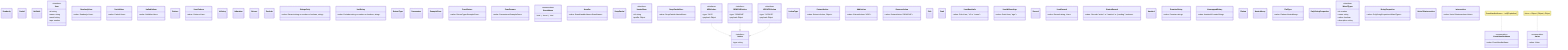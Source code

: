 classDiagram
  %% Legend
  %% --|> : Inheritance (extends)
  %% ..|> : Implementation (implements)
  %% --* : Composition (has/contains)
  %% -- : Association

  %% Errors encountered during conversion:
  %% - TS6200: Definitions of the following identifiers conflict with those in another file: Readonly, Partial, Extract, Exclude, ReturnType, Parameters, Pick, Omit, Record, Awaited

  class Readonly {
  }

  class Partial {
  }

  class Nullable {
  }

  class User {
    <<interface>>
    +id: string
    +name: string
    +email: string
    +age: number
  }

  class ReadonlyUser {
    +value: Readonly~User~
  }

  class PartialUser {
    +value: Partial~User~
  }

  class NullableUser {
    +value: Nullable~User~
  }

  class Getters {
  }

  class UserGetters {
    +value: Getters~User~
  }

  class IsString {
  }

  class IsNumber {
  }

  class Extract {
  }

  class Exclude {
  }

  class StringsOnly {
    +value: Extract~string or number or boolean, string~
  }

  class NotString {
    +value: Exclude~string or number or boolean, string~
  }

  class ReturnType {
  }

  class Parameters {
  }

  class ExampleFunc {
  }

  class FuncReturn {
    +value: ReturnType~ExampleFunc~
  }

  class FuncParams {
    +value: Parameters~ExampleFunc~
  }

  class EventName {
    <<enumeration>>
    "click" | "focus" | "blur"
  }

  class EventHandlerName {
    <<enumeration>>
    +value: EventHandlerName
  }

  class Handler {
    +value: EventHandlerName~EventName~
  }

  class DeepPartial {
  }

  class NestedUser {
    <<interface>>
    +id: string
    +profile: Object
  }

  class DeepPartialUser {
    +value: DeepPartial~NestedUser~
  }

  class Action {
    <<interface>>
    +type: string
  }

  class ADDAction {
    <<interface>>
    +type: "ADD"
    +payload: Object
  }

  class REMOVEAction {
    <<interface>>
    +type: "REMOVE"
    +payload: Object
  }

  class UPDATEAction {
    <<interface>>
    +type: "UPDATE"
    +payload: Object
  }

  class ActionType {
  }

  class ExtractAction {
    +value: Extract~Action, Object~
  }

  class AddAction {
    +value: ExtractAction~"ADD"~
  }

  class RemoveAction {
    +value: ExtractAction~"REMOVE"~
  }

  class Pick {
  }

  class Omit {
  }

  class UserBasicInfo {
    +value: Pick~User, "id" or "name"~
  }

  class UserWithoutAge {
    +value: Omit~User, "age"~
  }

  class Record {
  }

  class UserRecord {
    +value: Record~string, User~
  }

  class StatusRecord {
    +value: Record~"active" or "inactive" or "pending", boolean~
  }

  class Awaited {
  }

  class PromiseString {
    +value: Promise~string~
  }

  class UnwrappedString {
    +value: Awaited~PromiseString~
  }

  class Flatten {
  }

  class NestedArray {
  }

  class FlatType {
    +value: Flatten~NestedArray~
  }

  class OnlyStringProperties {
  }

  class MixedTypes {
    <<interface>>
    +id: number
    +name: string
    +active: boolean
    +description: string
  }

  class StringProperties {
    +value: OnlyStringProperties~MixedTypes~
  }

  class UnionToIntersection {
  }

  class Union {
    <<enumeration>>
    +value: Union
  }

  class Intersection {
    +value: UnionToIntersection~Union~
  }

  ADDAction ..|> Action
  REMOVEAction ..|> Action
  UPDATEAction ..|> Action

  note for EventHandlerName "EventHandlerName = `on${Capitalize<T>}`"
  note for Union "Union = Object | Object | Object"